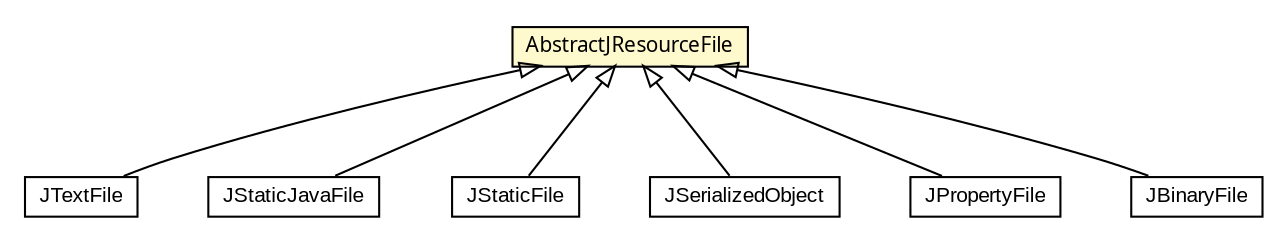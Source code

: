 #!/usr/local/bin/dot
#
# Class diagram 
# Generated by UMLGraph version 5.1 (http://www.umlgraph.org/)
#

digraph G {
	edge [fontname="arial",fontsize=10,labelfontname="arial",labelfontsize=10];
	node [fontname="arial",fontsize=10,shape=plaintext];
	nodesep=0.25;
	ranksep=0.5;
	// com.helger.jcodemodel.fmt.JTextFile
	c13814 [label=<<table title="com.helger.jcodemodel.fmt.JTextFile" border="0" cellborder="1" cellspacing="0" cellpadding="2" port="p" href="./JTextFile.html">
		<tr><td><table border="0" cellspacing="0" cellpadding="1">
<tr><td align="center" balign="center"> JTextFile </td></tr>
		</table></td></tr>
		</table>>, fontname="arial", fontcolor="black", fontsize=10.0];
	// com.helger.jcodemodel.fmt.JStaticJavaFile
	c13815 [label=<<table title="com.helger.jcodemodel.fmt.JStaticJavaFile" border="0" cellborder="1" cellspacing="0" cellpadding="2" port="p" href="./JStaticJavaFile.html">
		<tr><td><table border="0" cellspacing="0" cellpadding="1">
<tr><td align="center" balign="center"> JStaticJavaFile </td></tr>
		</table></td></tr>
		</table>>, fontname="arial", fontcolor="black", fontsize=10.0];
	// com.helger.jcodemodel.fmt.JStaticFile
	c13816 [label=<<table title="com.helger.jcodemodel.fmt.JStaticFile" border="0" cellborder="1" cellspacing="0" cellpadding="2" port="p" href="./JStaticFile.html">
		<tr><td><table border="0" cellspacing="0" cellpadding="1">
<tr><td align="center" balign="center"> JStaticFile </td></tr>
		</table></td></tr>
		</table>>, fontname="arial", fontcolor="black", fontsize=10.0];
	// com.helger.jcodemodel.fmt.JSerializedObject
	c13817 [label=<<table title="com.helger.jcodemodel.fmt.JSerializedObject" border="0" cellborder="1" cellspacing="0" cellpadding="2" port="p" href="./JSerializedObject.html">
		<tr><td><table border="0" cellspacing="0" cellpadding="1">
<tr><td align="center" balign="center"> JSerializedObject </td></tr>
		</table></td></tr>
		</table>>, fontname="arial", fontcolor="black", fontsize=10.0];
	// com.helger.jcodemodel.fmt.JPropertyFile
	c13818 [label=<<table title="com.helger.jcodemodel.fmt.JPropertyFile" border="0" cellborder="1" cellspacing="0" cellpadding="2" port="p" href="./JPropertyFile.html">
		<tr><td><table border="0" cellspacing="0" cellpadding="1">
<tr><td align="center" balign="center"> JPropertyFile </td></tr>
		</table></td></tr>
		</table>>, fontname="arial", fontcolor="black", fontsize=10.0];
	// com.helger.jcodemodel.fmt.JBinaryFile
	c13819 [label=<<table title="com.helger.jcodemodel.fmt.JBinaryFile" border="0" cellborder="1" cellspacing="0" cellpadding="2" port="p" href="./JBinaryFile.html">
		<tr><td><table border="0" cellspacing="0" cellpadding="1">
<tr><td align="center" balign="center"> JBinaryFile </td></tr>
		</table></td></tr>
		</table>>, fontname="arial", fontcolor="black", fontsize=10.0];
	// com.helger.jcodemodel.fmt.AbstractJResourceFile
	c13820 [label=<<table title="com.helger.jcodemodel.fmt.AbstractJResourceFile" border="0" cellborder="1" cellspacing="0" cellpadding="2" port="p" bgcolor="lemonChiffon" href="./AbstractJResourceFile.html">
		<tr><td><table border="0" cellspacing="0" cellpadding="1">
<tr><td align="center" balign="center"><font face="ariali"> AbstractJResourceFile </font></td></tr>
		</table></td></tr>
		</table>>, fontname="arial", fontcolor="black", fontsize=10.0];
	//com.helger.jcodemodel.fmt.JTextFile extends com.helger.jcodemodel.fmt.AbstractJResourceFile
	c13820:p -> c13814:p [dir=back,arrowtail=empty];
	//com.helger.jcodemodel.fmt.JStaticJavaFile extends com.helger.jcodemodel.fmt.AbstractJResourceFile
	c13820:p -> c13815:p [dir=back,arrowtail=empty];
	//com.helger.jcodemodel.fmt.JStaticFile extends com.helger.jcodemodel.fmt.AbstractJResourceFile
	c13820:p -> c13816:p [dir=back,arrowtail=empty];
	//com.helger.jcodemodel.fmt.JSerializedObject extends com.helger.jcodemodel.fmt.AbstractJResourceFile
	c13820:p -> c13817:p [dir=back,arrowtail=empty];
	//com.helger.jcodemodel.fmt.JPropertyFile extends com.helger.jcodemodel.fmt.AbstractJResourceFile
	c13820:p -> c13818:p [dir=back,arrowtail=empty];
	//com.helger.jcodemodel.fmt.JBinaryFile extends com.helger.jcodemodel.fmt.AbstractJResourceFile
	c13820:p -> c13819:p [dir=back,arrowtail=empty];
}

